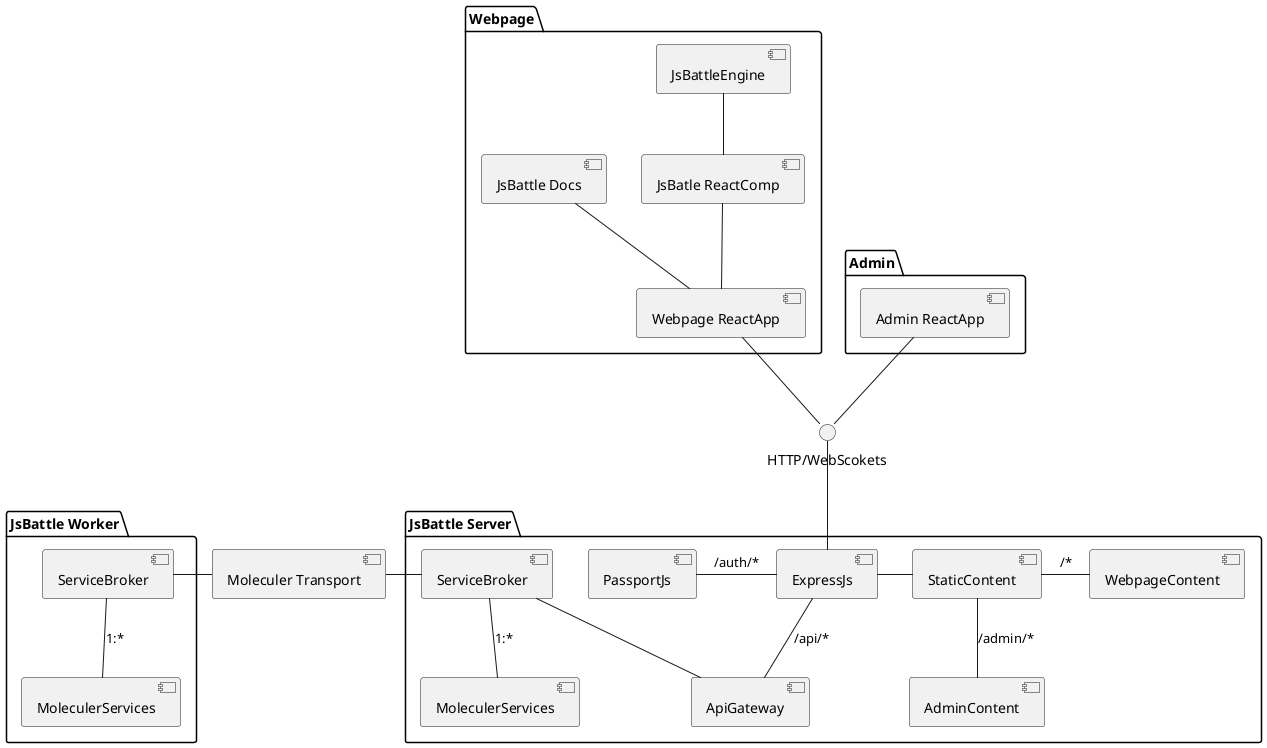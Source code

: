 @startuml

package "Webpage" {
  [JsBattleEngine] -- [JsBatle ReactComp]
  [JsBatle ReactComp] -- [Webpage ReactApp]
  [JsBattle Docs] -- [Webpage ReactApp]
}

package "Admin" {
  [Admin ReactApp]
}

Interface HTTP as "HTTP/WebScokets"

[Webpage ReactApp] -- HTTP
[Admin ReactApp] -- HTTP

package "JsBattle Worker" {
  [ServiceBroker] as ServiceBroker2
  [MoleculerServices] as MoleculerServices2
  [ServiceBroker2] -- [MoleculerServices2] : 1:*
}

[Moleculer Transport]
[ServiceBroker2] - [Moleculer Transport]



package "JsBattle Server" {
  HTTP -- [ExpressJs]
  [ExpressJs] -- [ApiGateway] : /api/*
  [ExpressJs] - [StaticContent]
  [ServiceBroker] -- [ApiGateway]
  [ServiceBroker] -- [MoleculerServices] : 1:*
  [StaticContent] - [WebpageContent] : /*
  [StaticContent] -- [AdminContent] : /admin/*
  [PassportJs] - [ExpressJs] : /auth/*
}

[Moleculer Transport] - [ServiceBroker]


@enduml
